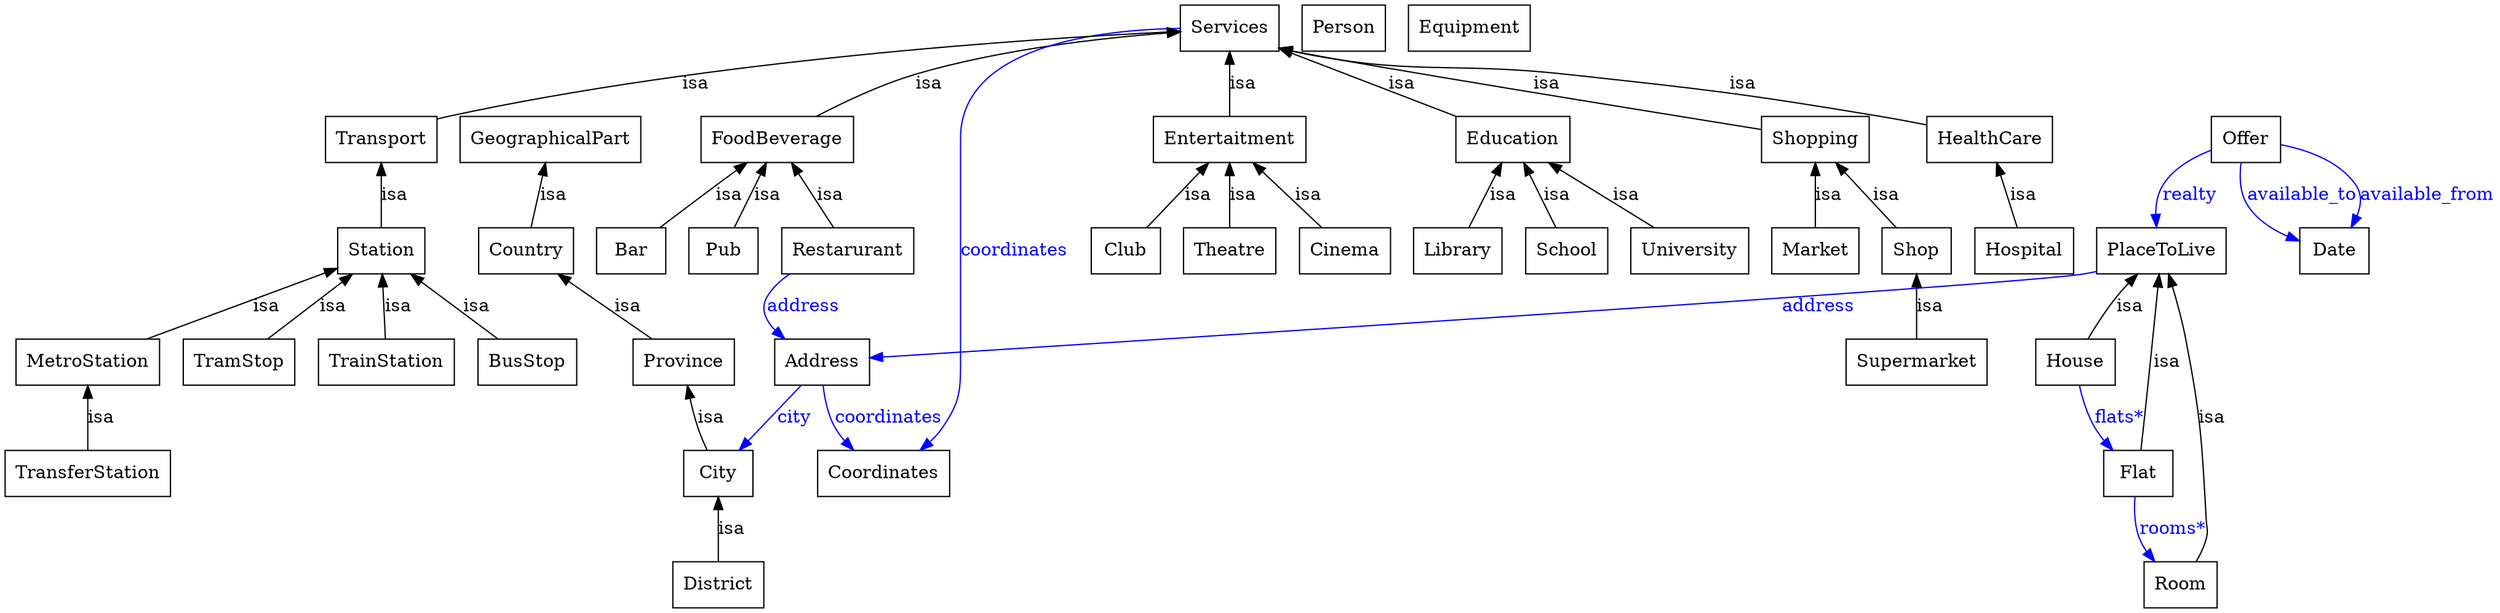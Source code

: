 digraph house {
	node [label="\N"];
	graph [bb="0,0,1860,486"];
	PlaceToLive [label=PlaceToLive, shape=box, color="0.0,0.0,0.0", fontcolor="0.0,0.0,0.0", pos="1610,288", width="1.33", height="0.50"];
	Address [label=Address, shape=box, color="0.0,0.0,0.0", fontcolor="0.0,0.0,0.0", pos="606,198", width="0.97", height="0.50"];
	District [label=District, shape=box, color="0.0,0.0,0.0", fontcolor="0.0,0.0,0.0", pos="535,18", width="0.92", height="0.50"];
	City [label=City, shape=box, color="0.0,0.0,0.0", fontcolor="0.0,0.0,0.0", pos="535,108", width="0.75", height="0.50"];
	Province [label=Province, shape=box, color="0.0,0.0,0.0", fontcolor="0.0,0.0,0.0", pos="504,198", width="1.03", height="0.50"];
	Country [label=Country, shape=box, color="0.0,0.0,0.0", fontcolor="0.0,0.0,0.0", pos="378,288", width="1.00", height="0.50"];
	Bar [label=Bar, shape=box, color="0.0,0.0,0.0", fontcolor="0.0,0.0,0.0", pos="459,288", width="0.75", height="0.50"];
	FoodBeverage [label=FoodBeverage, shape=box, color="0.0,0.0,0.0", fontcolor="0.0,0.0,0.0", pos="569,378", width="1.58", height="0.50"];
	Club [label=Club, shape=box, color="0.0,0.0,0.0", fontcolor="0.0,0.0,0.0", pos="835,288", width="0.75", height="0.50"];
	Entertaitment [label=Entertaitment, shape=box, color="0.0,0.0,0.0", fontcolor="0.0,0.0,0.0", pos="915,378", width="1.58", height="0.50"];
	TramStop [label=TramStop, shape=box, color="0.0,0.0,0.0", fontcolor="0.0,0.0,0.0", pos="172,198", width="1.11", height="0.50"];
	Station [label=Station, shape=box, color="0.0,0.0,0.0", fontcolor="0.0,0.0,0.0", pos="272,288", width="0.92", height="0.50"];
	Restarurant [label=Restarurant, shape=box, color="0.0,0.0,0.0", fontcolor="0.0,0.0,0.0", pos="625,288", width="1.36", height="0.50"];
	TrainStation [label=TrainStation, shape=box, color="0.0,0.0,0.0", fontcolor="0.0,0.0,0.0", pos="280,198", width="1.39", height="0.50"];
	Education [label=Education, shape=box, color="0.0,0.0,0.0", fontcolor="0.0,0.0,0.0", pos="1126,378", width="1.17", height="0.50"];
	Services [label=Services, shape=box, color="0.0,0.0,0.0", fontcolor="0.0,0.0,0.0", pos="915,468", width="1.00", height="0.50"];
	Library [label=Library, shape=box, color="0.0,0.0,0.0", fontcolor="0.0,0.0,0.0", pos="1086,288", width="0.89", height="0.50"];
	Coordinates [label=Coordinates, shape=box, color="0.0,0.0,0.0", fontcolor="0.0,0.0,0.0", pos="669,108", width="1.36", height="0.50"];
	Transport [label=Transport, shape=box, color="0.0,0.0,0.0", fontcolor="0.0,0.0,0.0", pos="272,378", width="1.11", height="0.50"];
	Room [label=Room, shape=box, color="0.0,0.0,0.0", fontcolor="0.0,0.0,0.0", pos="1624,18", width="0.75", height="0.50"];
	Offer [label=Offer, shape=box, color="0.0,0.0,0.0", fontcolor="0.0,0.0,0.0", pos="1674,378", width="0.75", height="0.50"];
	Date [label=Date, shape=box, color="0.0,0.0,0.0", fontcolor="0.0,0.0,0.0", pos="1742,288", width="0.75", height="0.50"];
	Pub [label=Pub, shape=box, color="0.0,0.0,0.0", fontcolor="0.0,0.0,0.0", pos="531,288", width="0.75", height="0.50"];
	Shopping [label=Shopping, shape=box, color="0.0,0.0,0.0", fontcolor="0.0,0.0,0.0", pos="1350,378", width="1.11", height="0.50"];
	Person [label=Person, shape=box, color="0.0,0.0,0.0", fontcolor="0.0,0.0,0.0", pos="1000,468", width="0.86", height="0.50"];
	Equipment [label=Equipment, shape=box, color="0.0,0.0,0.0", fontcolor="0.0,0.0,0.0", pos="1094,468", width="1.25", height="0.50"];
	Flat [label=Flat, shape=box, color="0.0,0.0,0.0", fontcolor="0.0,0.0,0.0", pos="1592,108", width="0.75", height="0.50"];
	MetroStation [label=MetroStation, shape=box, color="0.0,0.0,0.0", fontcolor="0.0,0.0,0.0", pos="61,198", width="1.47", height="0.50"];
	Market [label=Market, shape=box, color="0.0,0.0,0.0", fontcolor="0.0,0.0,0.0", pos="1350,288", width="0.89", height="0.50"];
	House [label=House, shape=box, color="0.0,0.0,0.0", fontcolor="0.0,0.0,0.0", pos="1545,198", width="0.81", height="0.50"];
	Theatre [label=Theatre, shape=box, color="0.0,0.0,0.0", fontcolor="0.0,0.0,0.0", pos="915,288", width="0.97", height="0.50"];
	School [label=School, shape=box, color="0.0,0.0,0.0", fontcolor="0.0,0.0,0.0", pos="1166,288", width="0.83", height="0.50"];
	Hospital [label=Hospital, shape=box, color="0.0,0.0,0.0", fontcolor="0.0,0.0,0.0", pos="1508,288", width="1.00", height="0.50"];
	HealthCare [label=HealthCare, shape=box, color="0.0,0.0,0.0", fontcolor="0.0,0.0,0.0", pos="1482,378", width="1.31", height="0.50"];
	GeographicalPart [label=GeographicalPart, shape=box, color="0.0,0.0,0.0", fontcolor="0.0,0.0,0.0", pos="397,378", width="1.86", height="0.50"];
	Supermarket [label=Supermarket, shape=box, color="0.0,0.0,0.0", fontcolor="0.0,0.0,0.0", pos="1427,198", width="1.44", height="0.50"];
	Shop [label=Shop, shape=box, color="0.0,0.0,0.0", fontcolor="0.0,0.0,0.0", pos="1427,288", width="0.75", height="0.50"];
	TransferStation [label=TransferStation, shape=box, color="0.0,0.0,0.0", fontcolor="0.0,0.0,0.0", pos="61,108", width="1.69", height="0.50"];
	Cinema [label=Cinema, shape=box, color="0.0,0.0,0.0", fontcolor="0.0,0.0,0.0", pos="1002,288", width="0.94", height="0.50"];
	University [label=University, shape=box, color="0.0,0.0,0.0", fontcolor="0.0,0.0,0.0", pos="1257,288", width="1.19", height="0.50"];
	BusStop [label=BusStop, shape=box, color="0.0,0.0,0.0", fontcolor="0.0,0.0,0.0", pos="384,198", width="1.00", height="0.50"];
	PlaceToLive -> Address [style=filled, label=address, color="0.6666667,1.0,1.0", fontcolor="0.6666667,1.0,1.0", pos="e,641,200 1562,272 1559,271 1556,271 1553,270 1508,260 833,214 651,201", lp="1397,243"];
	City -> District [label=isa, color="0.0,0.0,0.0", fontcolor="0.0,0.0,0.0", dir=back, pos="s,535,90 535,80 535,65 535,49 535,36", lp="545,63"];
	Country -> Province [label=isa, color="0.0,0.0,0.0", fontcolor="0.0,0.0,0.0", dir=back, pos="s,403,270 411,264 432,249 459,230 478,216", lp="463,243"];
	FoodBeverage -> Bar [label=isa, color="0.0,0.0,0.0", fontcolor="0.0,0.0,0.0", dir=back, pos="s,547,360 539,353 521,338 498,320 481,306", lp="535,333"];
	Entertaitment -> Club [label=isa, color="0.0,0.0,0.0", fontcolor="0.0,0.0,0.0", dir=back, pos="s,899,360 892,352 879,337 863,320 851,306", lp="893,333"];
	Station -> TramStop [label=isa, color="0.0,0.0,0.0", fontcolor="0.0,0.0,0.0", dir=back, pos="s,252,270 244,263 228,248 207,230 192,216", lp="242,243"];
	FoodBeverage -> Restarurant [label=isa, color="0.0,0.0,0.0", fontcolor="0.0,0.0,0.0", dir=back, pos="s,580,360 585,351 595,337 606,319 614,306", lp="613,333"];
	Restarurant -> Address [style=filled, label=address, color="0.6666667,1.0,1.0", fontcolor="0.6666667,1.0,1.0", pos="e,580,216 584,270 577,265 571,259 567,252 562,242 566,232 573,223", lp="597,243"];
	Station -> TrainStation [label=isa, color="0.0,0.0,0.0", fontcolor="0.0,0.0,0.0", dir=back, pos="s,274,270 275,260 276,245 277,229 278,216", lp="288,243"];
	Services -> Education [label=isa, color="0.0,0.0,0.0", fontcolor="0.0,0.0,0.0", dir=back, pos="s,951,453 960,449 997,433 1048,412 1084,396", lp="1050,423"];
	Education -> Library [label=isa, color="0.0,0.0,0.0", fontcolor="0.0,0.0,0.0", dir=back, pos="s,1118,360 1114,350 1107,336 1100,319 1094,306", lp="1118,333"];
	Services -> Coordinates [style=filled, label=coordinates, color="0.6666667,1.0,1.0", fontcolor="0.6666667,1.0,1.0", pos="e,685,126 879,460 820,445 710,414 710,378 710,378 710,378 710,198 710,173 707,166 696,144 694,141 693,138 691,134", lp="750,288"];
	Services -> Transport [label=isa, color="0.0,0.0,0.0", fontcolor="0.0,0.0,0.0", dir=back, pos="s,879,466 869,466 768,461 522,444 321,396 318,395 315,394 312,393", lp="527,423"];
	PlaceToLive -> Room [label=isa, color="0.0,0.0,0.0", fontcolor="0.0,0.0,0.0", dir=back, pos="s,1614,270 1616,260 1617,257 1618,255 1618,252 1634,172 1637,152 1643,72 1643,64 1644,61 1643,54 1641,48 1638,42 1636,36", lp="1644,153"];
	Offer -> Date [style=filled, label=available_to, color="0.6666667,1.0,1.0", fontcolor="0.6666667,1.0,1.0", pos="e,1715,295 1670,360 1668,349 1668,334 1675,324 1682,313 1694,305 1706,299", lp="1716,333"];
	Offer -> Date [style=filled, label=available_from, color="0.6666667,1.0,1.0", fontcolor="0.6666667,1.0,1.0", pos="e,1754,306 1701,374 1720,370 1745,360 1758,342 1763,334 1762,324 1758,315", lp="1810,333"];
	Offer -> PlaceToLive [style=filled, label=realty, color="0.6666667,1.0,1.0", fontcolor="0.6666667,1.0,1.0", pos="e,1606,306 1647,369 1634,364 1619,355 1611,342 1606,334 1605,325 1605,316", lp="1631,333"];
	Province -> City [label=isa, color="0.0,0.0,0.0", fontcolor="0.0,0.0,0.0", dir=back, pos="s,506,180 507,170 509,161 511,152 514,144 516,138 520,132 523,126", lp="524,153"];
	FoodBeverage -> Pub [label=isa, color="0.0,0.0,0.0", fontcolor="0.0,0.0,0.0", dir=back, pos="s,561,360 557,350 551,336 544,319 539,306", lp="565,333"];
	Services -> Shopping [label=isa, color="0.0,0.0,0.0", fontcolor="0.0,0.0,0.0", dir=back, pos="s,951,453 961,450 1007,437 1021,440 1063,432 1151,415 1254,396 1310,386", lp="1157,423"];
	Services -> Entertaitment [label=isa, color="0.0,0.0,0.0", fontcolor="0.0,0.0,0.0", dir=back, pos="s,915,450 915,440 915,425 915,409 915,396", lp="925,423"];
	Address -> Coordinates [style=filled, label=coordinates, color="0.6666667,1.0,1.0", fontcolor="0.6666667,1.0,1.0", pos="e,634,126 606,180 607,169 609,154 616,144 619,140 622,136 626,133", lp="656,153"];
	Address -> City [style=filled, label=city, color="0.6666667,1.0,1.0", fontcolor="0.6666667,1.0,1.0", pos="e,549,126 592,180 582,167 567,149 555,134", lp="591,153"];
	PlaceToLive -> Flat [label=isa, color="0.0,0.0,0.0", fontcolor="0.0,0.0,0.0", dir=back, pos="s,1608,270 1607,260 1604,231 1600,184 1596,144 1595,138 1595,132 1594,126", lp="1611,198"];
	Flat -> Room [style=filled, label="rooms*", color="0.6666667,1.0,1.0", fontcolor="0.6666667,1.0,1.0", pos="e,1604,36 1589,90 1588,79 1588,65 1593,54 1594,50 1596,47 1598,44", lp="1618,63"];
	Station -> MetroStation [label=isa, color="0.0,0.0,0.0", fontcolor="0.0,0.0,0.0", dir=back, pos="s,239,274 229,270 193,254 141,232 104,216", lp="197,243"];
	Shopping -> Market [label=isa, color="0.0,0.0,0.0", fontcolor="0.0,0.0,0.0", dir=back, pos="s,1350,360 1350,350 1350,335 1350,319 1350,306", lp="1359,333"];
	Services -> FoodBeverage [label=isa, color="0.0,0.0,0.0", fontcolor="0.0,0.0,0.0", dir=back, pos="s,879,466 869,465 820,462 741,453 677,432 650,423 620,408 599,396", lp="696,423"];
	PlaceToLive -> House [label=isa, color="0.0,0.0,0.0", fontcolor="0.0,0.0,0.0", dir=back, pos="s,1592,270 1585,262 1582,259 1579,255 1577,252 1569,241 1561,227 1555,216", lp="1586,243"];
	House -> Flat [style=filled, label="flats*", color="0.6666667,1.0,1.0", fontcolor="0.6666667,1.0,1.0", pos="e,1571,126 1547,180 1549,169 1552,155 1558,144 1560,140 1562,137 1564,134", lp="1577,153"];
	Entertaitment -> Theatre [label=isa, color="0.0,0.0,0.0", fontcolor="0.0,0.0,0.0", dir=back, pos="s,915,360 915,350 915,335 915,319 915,306", lp="925,333"];
	Education -> School [label=isa, color="0.0,0.0,0.0", fontcolor="0.0,0.0,0.0", dir=back, pos="s,1134,360 1138,350 1145,336 1152,319 1158,306", lp="1158,333"];
	HealthCare -> Hospital [label=isa, color="0.0,0.0,0.0", fontcolor="0.0,0.0,0.0", dir=back, pos="s,1487,360 1490,350 1494,336 1499,319 1503,306", lp="1505,333"];
	GeographicalPart -> Country [label=isa, color="0.0,0.0,0.0", fontcolor="0.0,0.0,0.0", dir=back, pos="s,393,360 391,350 388,336 384,319 382,306", lp="401,333"];
	Transport -> Station [label=isa, color="0.0,0.0,0.0", fontcolor="0.0,0.0,0.0", dir=back, pos="s,272,360 272,350 272,335 272,319 272,306", lp="282,333"];
	Shop -> Supermarket [label=isa, color="0.0,0.0,0.0", fontcolor="0.0,0.0,0.0", dir=back, pos="s,1427,270 1427,260 1427,245 1427,229 1427,216", lp="1436,243"];
	MetroStation -> TransferStation [label=isa, color="0.0,0.0,0.0", fontcolor="0.0,0.0,0.0", dir=back, pos="s,61,180 61,170 61,155 61,139 61,126", lp="71,153"];
	Services -> HealthCare [label=isa, color="0.0,0.0,0.0", fontcolor="0.0,0.0,0.0", dir=back, pos="s,951,452 961,450 1054,429 1080,443 1171,432 1272,419 1298,414 1399,396 1411,394 1423,391 1435,389", lp="1296,423"];
	Entertaitment -> Cinema [label=isa, color="0.0,0.0,0.0", fontcolor="0.0,0.0,0.0", dir=back, pos="s,933,360 940,353 954,338 971,320 984,306", lp="978,333"];
	Education -> University [label=isa, color="0.0,0.0,0.0", fontcolor="0.0,0.0,0.0", dir=back, pos="s,1153,360 1161,354 1183,339 1211,320 1231,306", lp="1211,333"];
	Shopping -> Shop [label=isa, color="0.0,0.0,0.0", fontcolor="0.0,0.0,0.0", dir=back, pos="s,1366,360 1372,352 1385,337 1400,320 1411,306", lp="1404,333"];
	Station -> BusStop [label=isa, color="0.0,0.0,0.0", fontcolor="0.0,0.0,0.0", dir=back, pos="s,295,270 303,263 321,248 345,230 361,216", lp="349,243"];
}
